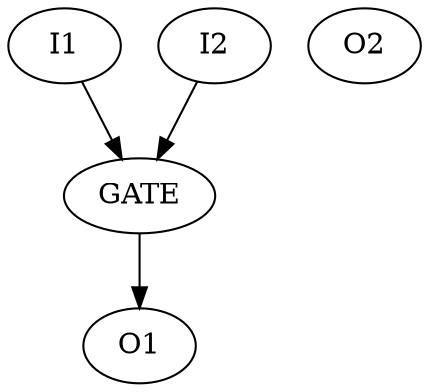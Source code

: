 digraph test {

I1 [LABEL = "INPUT"];
I2 [LABEL = "INPUT"];

GATE [LABEL = "AND2" ];

O1 [LABEL = "OUTPUT"]; O2 [LABEL = "OUTPUT"];
I1 -> GATE -> O1; I2 -> GATE;
}